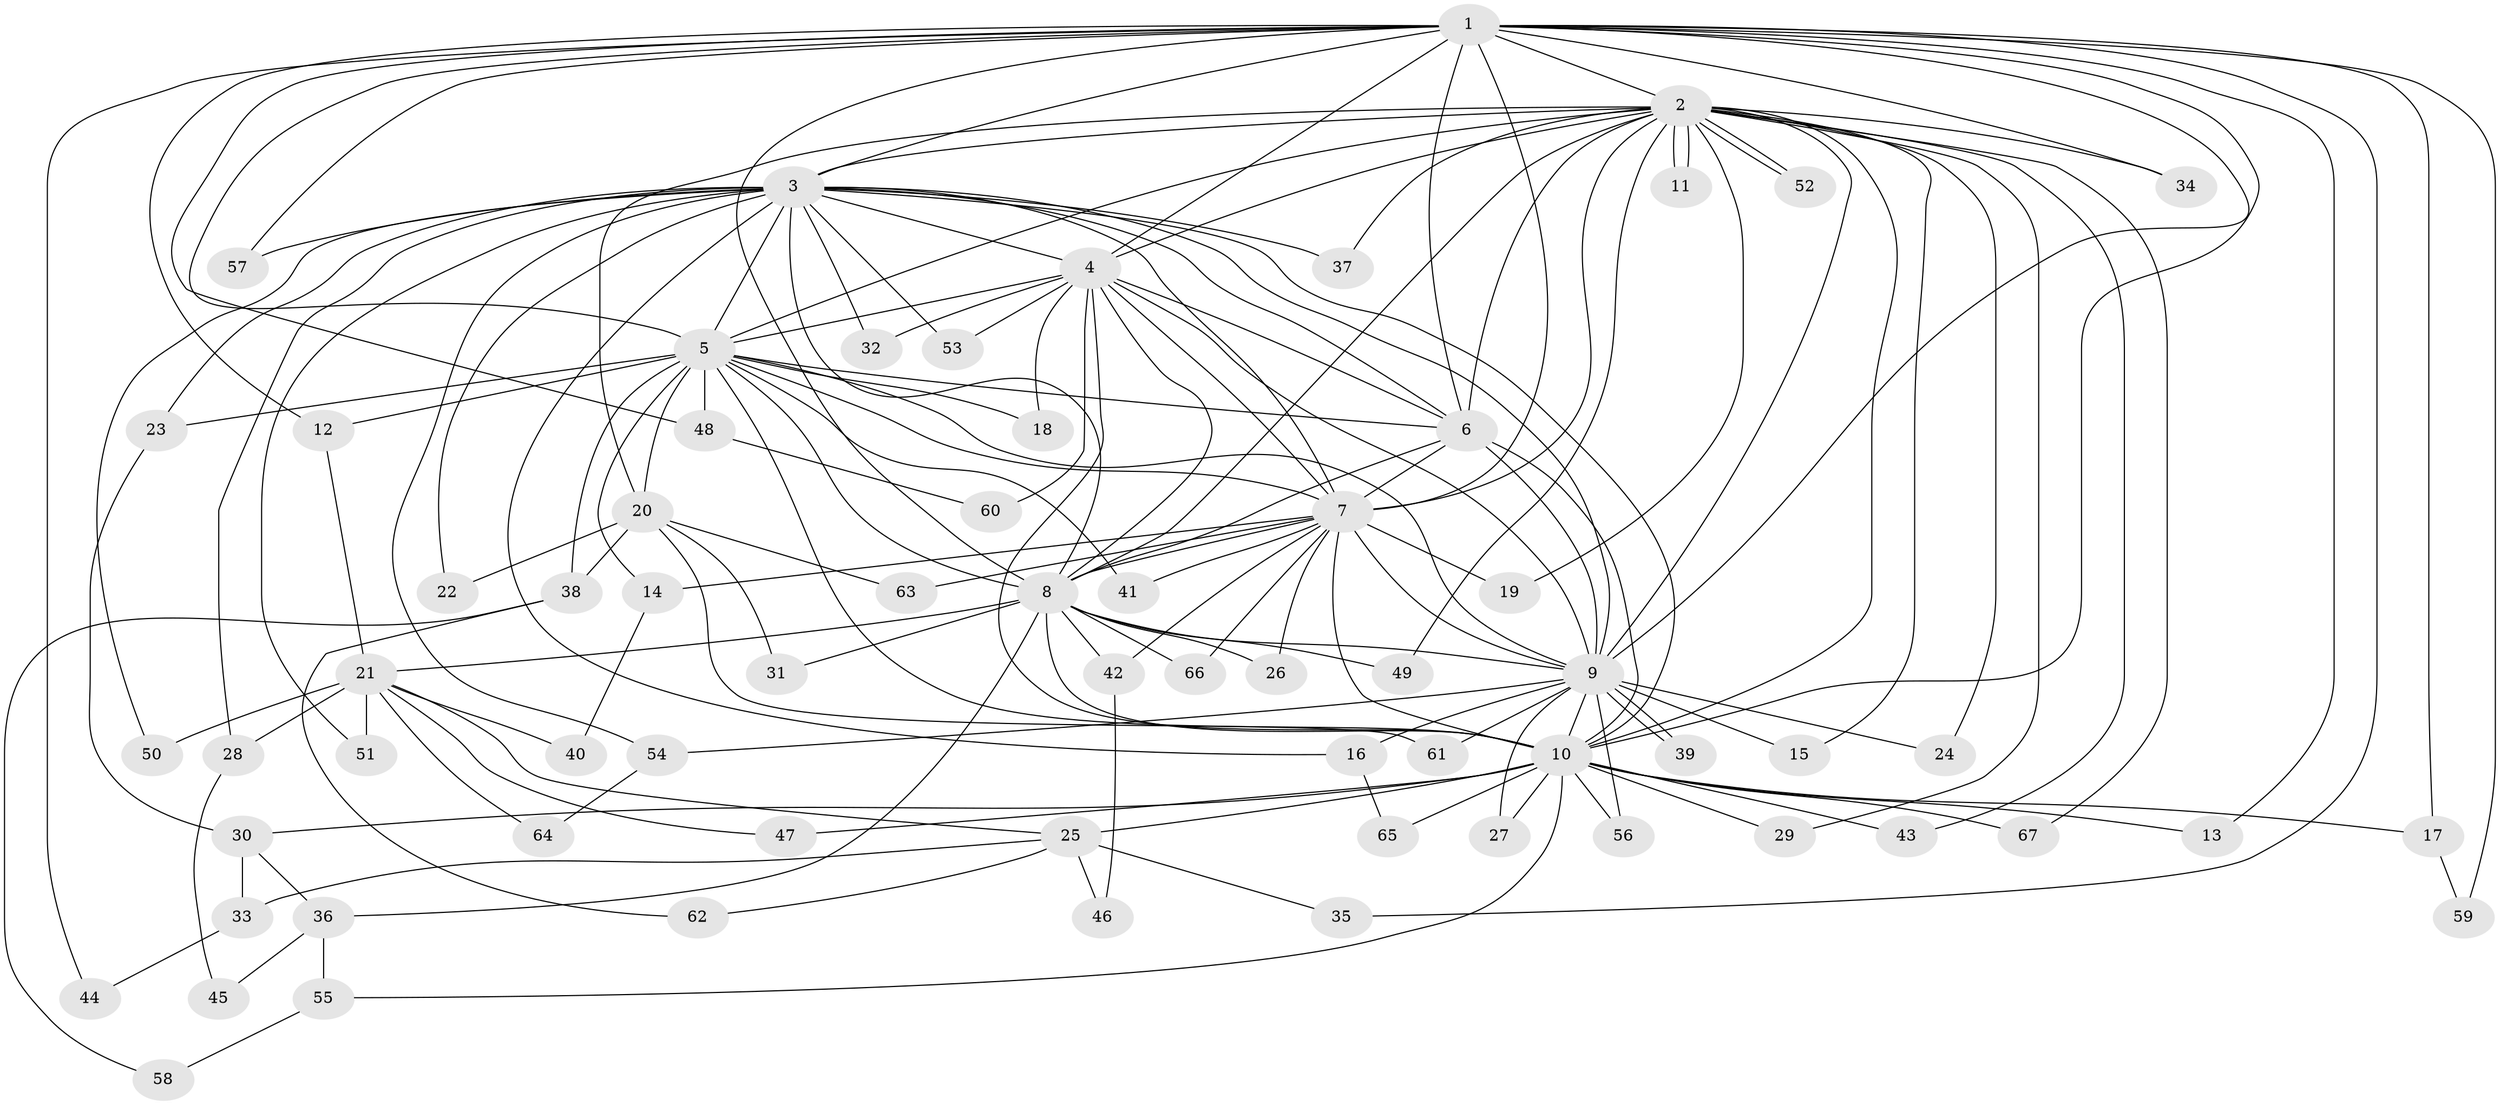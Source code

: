 // Generated by graph-tools (version 1.1) at 2025/01/03/09/25 03:01:31]
// undirected, 67 vertices, 159 edges
graph export_dot {
graph [start="1"]
  node [color=gray90,style=filled];
  1;
  2;
  3;
  4;
  5;
  6;
  7;
  8;
  9;
  10;
  11;
  12;
  13;
  14;
  15;
  16;
  17;
  18;
  19;
  20;
  21;
  22;
  23;
  24;
  25;
  26;
  27;
  28;
  29;
  30;
  31;
  32;
  33;
  34;
  35;
  36;
  37;
  38;
  39;
  40;
  41;
  42;
  43;
  44;
  45;
  46;
  47;
  48;
  49;
  50;
  51;
  52;
  53;
  54;
  55;
  56;
  57;
  58;
  59;
  60;
  61;
  62;
  63;
  64;
  65;
  66;
  67;
  1 -- 2;
  1 -- 3;
  1 -- 4;
  1 -- 5;
  1 -- 6;
  1 -- 7;
  1 -- 8;
  1 -- 9;
  1 -- 10;
  1 -- 12;
  1 -- 13;
  1 -- 17;
  1 -- 34;
  1 -- 35;
  1 -- 44;
  1 -- 48;
  1 -- 57;
  1 -- 59;
  2 -- 3;
  2 -- 4;
  2 -- 5;
  2 -- 6;
  2 -- 7;
  2 -- 8;
  2 -- 9;
  2 -- 10;
  2 -- 11;
  2 -- 11;
  2 -- 15;
  2 -- 19;
  2 -- 20;
  2 -- 24;
  2 -- 29;
  2 -- 34;
  2 -- 37;
  2 -- 43;
  2 -- 49;
  2 -- 52;
  2 -- 52;
  2 -- 67;
  3 -- 4;
  3 -- 5;
  3 -- 6;
  3 -- 7;
  3 -- 8;
  3 -- 9;
  3 -- 10;
  3 -- 16;
  3 -- 22;
  3 -- 23;
  3 -- 28;
  3 -- 32;
  3 -- 37;
  3 -- 50;
  3 -- 51;
  3 -- 53;
  3 -- 54;
  3 -- 57;
  4 -- 5;
  4 -- 6;
  4 -- 7;
  4 -- 8;
  4 -- 9;
  4 -- 10;
  4 -- 18;
  4 -- 32;
  4 -- 53;
  4 -- 60;
  5 -- 6;
  5 -- 7;
  5 -- 8;
  5 -- 9;
  5 -- 10;
  5 -- 12;
  5 -- 14;
  5 -- 18;
  5 -- 20;
  5 -- 23;
  5 -- 38;
  5 -- 41;
  5 -- 48;
  6 -- 7;
  6 -- 8;
  6 -- 9;
  6 -- 10;
  7 -- 8;
  7 -- 9;
  7 -- 10;
  7 -- 14;
  7 -- 19;
  7 -- 26;
  7 -- 41;
  7 -- 42;
  7 -- 63;
  7 -- 66;
  8 -- 9;
  8 -- 10;
  8 -- 21;
  8 -- 26;
  8 -- 31;
  8 -- 36;
  8 -- 42;
  8 -- 49;
  8 -- 66;
  9 -- 10;
  9 -- 15;
  9 -- 16;
  9 -- 24;
  9 -- 27;
  9 -- 39;
  9 -- 39;
  9 -- 54;
  9 -- 56;
  9 -- 61;
  10 -- 13;
  10 -- 17;
  10 -- 25;
  10 -- 27;
  10 -- 29;
  10 -- 30;
  10 -- 43;
  10 -- 47;
  10 -- 55;
  10 -- 56;
  10 -- 65;
  10 -- 67;
  12 -- 21;
  14 -- 40;
  16 -- 65;
  17 -- 59;
  20 -- 22;
  20 -- 31;
  20 -- 38;
  20 -- 61;
  20 -- 63;
  21 -- 25;
  21 -- 28;
  21 -- 40;
  21 -- 47;
  21 -- 50;
  21 -- 51;
  21 -- 64;
  23 -- 30;
  25 -- 33;
  25 -- 35;
  25 -- 46;
  25 -- 62;
  28 -- 45;
  30 -- 33;
  30 -- 36;
  33 -- 44;
  36 -- 45;
  36 -- 55;
  38 -- 58;
  38 -- 62;
  42 -- 46;
  48 -- 60;
  54 -- 64;
  55 -- 58;
}
